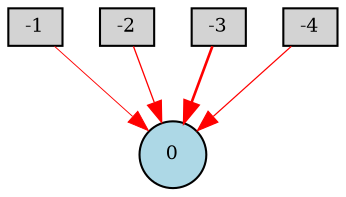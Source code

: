 digraph {
	node [fontsize=9 height=0.2 shape=circle width=0.2]
	-1 [fillcolor=lightgray shape=box style=filled]
	-2 [fillcolor=lightgray shape=box style=filled]
	-3 [fillcolor=lightgray shape=box style=filled]
	-4 [fillcolor=lightgray shape=box style=filled]
	0 [fillcolor=lightblue style=filled]
	-4 -> 0 [color=red penwidth=0.5877964065014475 style=solid]
	-2 -> 0 [color=red penwidth=0.6283163812725193 style=solid]
	-3 -> 0 [color=red penwidth=1.2607939591257948 style=solid]
	-1 -> 0 [color=red penwidth=0.44500222181815186 style=solid]
}
